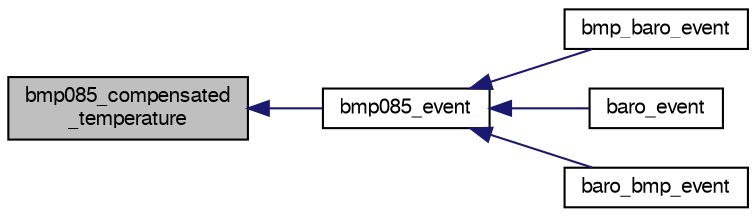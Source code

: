 digraph "bmp085_compensated_temperature"
{
  edge [fontname="FreeSans",fontsize="10",labelfontname="FreeSans",labelfontsize="10"];
  node [fontname="FreeSans",fontsize="10",shape=record];
  rankdir="LR";
  Node1 [label="bmp085_compensated\l_temperature",height=0.2,width=0.4,color="black", fillcolor="grey75", style="filled", fontcolor="black"];
  Node1 -> Node2 [dir="back",color="midnightblue",fontsize="10",style="solid",fontname="FreeSans"];
  Node2 [label="bmp085_event",height=0.2,width=0.4,color="black", fillcolor="white", style="filled",URL="$bmp085_8h.html#a378f5eb4f4ed5e17c6f13e3dc4629842"];
  Node2 -> Node3 [dir="back",color="midnightblue",fontsize="10",style="solid",fontname="FreeSans"];
  Node3 [label="bmp_baro_event",height=0.2,width=0.4,color="black", fillcolor="white", style="filled",URL="$hbmini_2baro__board_8h.html#adc2b2ee8a77a6693cd3ce920a05c5ed9"];
  Node2 -> Node4 [dir="back",color="midnightblue",fontsize="10",style="solid",fontname="FreeSans"];
  Node4 [label="baro_event",height=0.2,width=0.4,color="black", fillcolor="white", style="filled",URL="$lia_2baro__board_8c.html#a35cf6cc4a308999840a583900a3d35ff"];
  Node2 -> Node5 [dir="back",color="midnightblue",fontsize="10",style="solid",fontname="FreeSans"];
  Node5 [label="baro_bmp_event",height=0.2,width=0.4,color="black", fillcolor="white", style="filled",URL="$baro__bmp_8h.html#aa5e236975231b4db2818cdc4c997fea0"];
}
